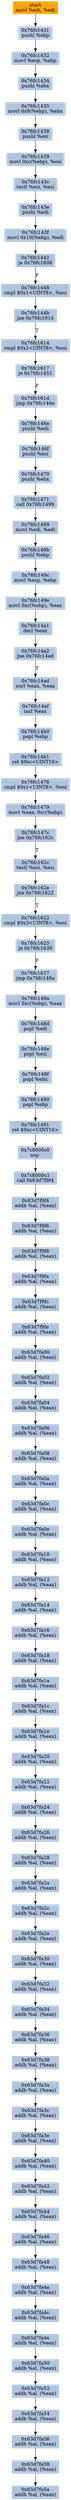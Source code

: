digraph G {
node[shape=rectangle,style=filled,fillcolor=lightsteelblue,color=lightsteelblue]
bgcolor="transparent"
a0x76fc142fmovl_edi_edi[label="start\nmovl %edi, %edi",color="lightgrey",fillcolor="orange"];
a0x76fc1431pushl_ebp[label="0x76fc1431\npushl %ebp"];
a0x76fc1432movl_esp_ebp[label="0x76fc1432\nmovl %esp, %ebp"];
a0x76fc1434pushl_ebx[label="0x76fc1434\npushl %ebx"];
a0x76fc1435movl_0x8ebp__ebx[label="0x76fc1435\nmovl 0x8(%ebp), %ebx"];
a0x76fc1438pushl_esi[label="0x76fc1438\npushl %esi"];
a0x76fc1439movl_0xcebp__esi[label="0x76fc1439\nmovl 0xc(%ebp), %esi"];
a0x76fc143ctestl_esi_esi[label="0x76fc143c\ntestl %esi, %esi"];
a0x76fc143epushl_edi[label="0x76fc143e\npushl %edi"];
a0x76fc143fmovl_0x10ebp__edi[label="0x76fc143f\nmovl 0x10(%ebp), %edi"];
a0x76fc1442je_0x76fc1608[label="0x76fc1442\nje 0x76fc1608"];
a0x76fc1448cmpl_0x1UINT8_esi[label="0x76fc1448\ncmpl $0x1<UINT8>, %esi"];
a0x76fc144bjne_0x76fc1614[label="0x76fc144b\njne 0x76fc1614"];
a0x76fc1614cmpl_0x2UINT8_esi[label="0x76fc1614\ncmpl $0x2<UINT8>, %esi"];
a0x76fc1617je_0x76fc1451[label="0x76fc1617\nje 0x76fc1451"];
a0x76fc161djmp_0x76fc146e[label="0x76fc161d\njmp 0x76fc146e"];
a0x76fc146epushl_edi[label="0x76fc146e\npushl %edi"];
a0x76fc146fpushl_esi[label="0x76fc146f\npushl %esi"];
a0x76fc1470pushl_ebx[label="0x76fc1470\npushl %ebx"];
a0x76fc1471call_0x76fc1499[label="0x76fc1471\ncall 0x76fc1499"];
a0x76fc1499movl_edi_edi[label="0x76fc1499\nmovl %edi, %edi"];
a0x76fc149bpushl_ebp[label="0x76fc149b\npushl %ebp"];
a0x76fc149cmovl_esp_ebp[label="0x76fc149c\nmovl %esp, %ebp"];
a0x76fc149emovl_0xcebp__eax[label="0x76fc149e\nmovl 0xc(%ebp), %eax"];
a0x76fc14a1decl_eax[label="0x76fc14a1\ndecl %eax"];
a0x76fc14a2jne_0x76fc14ad[label="0x76fc14a2\njne 0x76fc14ad"];
a0x76fc14adxorl_eax_eax[label="0x76fc14ad\nxorl %eax, %eax"];
a0x76fc14afincl_eax[label="0x76fc14af\nincl %eax"];
a0x76fc14b0popl_ebp[label="0x76fc14b0\npopl %ebp"];
a0x76fc14b1ret_0xcUINT16[label="0x76fc14b1\nret $0xc<UINT16>"];
a0x76fc1476cmpl_0x1UINT8_esi[label="0x76fc1476\ncmpl $0x1<UINT8>, %esi"];
a0x76fc1479movl_eax_0xcebp_[label="0x76fc1479\nmovl %eax, 0xc(%ebp)"];
a0x76fc147cjne_0x76fc162c[label="0x76fc147c\njne 0x76fc162c"];
a0x76fc162ctestl_esi_esi[label="0x76fc162c\ntestl %esi, %esi"];
a0x76fc162ejne_0x76fc1622[label="0x76fc162e\njne 0x76fc1622"];
a0x76fc1622cmpl_0x3UINT8_esi[label="0x76fc1622\ncmpl $0x3<UINT8>, %esi"];
a0x76fc1625je_0x76fc1630[label="0x76fc1625\nje 0x76fc1630"];
a0x76fc1627jmp_0x76fc148a[label="0x76fc1627\njmp 0x76fc148a"];
a0x76fc148amovl_0xcebp__eax[label="0x76fc148a\nmovl 0xc(%ebp), %eax"];
a0x76fc148dpopl_edi[label="0x76fc148d\npopl %edi"];
a0x76fc148epopl_esi[label="0x76fc148e\npopl %esi"];
a0x76fc148fpopl_ebx[label="0x76fc148f\npopl %ebx"];
a0x76fc1490popl_ebp[label="0x76fc1490\npopl %ebp"];
a0x76fc1491ret_0xcUINT16[label="0x76fc1491\nret $0xc<UINT16>"];
a0x7c8000c0nop_[label="0x7c8000c0\nnop "];
a0x7c8000c1call_0x63d7f9f4[label="0x7c8000c1\ncall 0x63d7f9f4"];
a0x63d7f9f4addb_al_eax_[label="0x63d7f9f4\naddb %al, (%eax)"];
a0x63d7f9f6addb_al_eax_[label="0x63d7f9f6\naddb %al, (%eax)"];
a0x63d7f9f8addb_al_eax_[label="0x63d7f9f8\naddb %al, (%eax)"];
a0x63d7f9faaddb_al_eax_[label="0x63d7f9fa\naddb %al, (%eax)"];
a0x63d7f9fcaddb_al_eax_[label="0x63d7f9fc\naddb %al, (%eax)"];
a0x63d7f9feaddb_al_eax_[label="0x63d7f9fe\naddb %al, (%eax)"];
a0x63d7fa00addb_al_eax_[label="0x63d7fa00\naddb %al, (%eax)"];
a0x63d7fa02addb_al_eax_[label="0x63d7fa02\naddb %al, (%eax)"];
a0x63d7fa04addb_al_eax_[label="0x63d7fa04\naddb %al, (%eax)"];
a0x63d7fa06addb_al_eax_[label="0x63d7fa06\naddb %al, (%eax)"];
a0x63d7fa08addb_al_eax_[label="0x63d7fa08\naddb %al, (%eax)"];
a0x63d7fa0aaddb_al_eax_[label="0x63d7fa0a\naddb %al, (%eax)"];
a0x63d7fa0caddb_al_eax_[label="0x63d7fa0c\naddb %al, (%eax)"];
a0x63d7fa0eaddb_al_eax_[label="0x63d7fa0e\naddb %al, (%eax)"];
a0x63d7fa10addb_al_eax_[label="0x63d7fa10\naddb %al, (%eax)"];
a0x63d7fa12addb_al_eax_[label="0x63d7fa12\naddb %al, (%eax)"];
a0x63d7fa14addb_al_eax_[label="0x63d7fa14\naddb %al, (%eax)"];
a0x63d7fa16addb_al_eax_[label="0x63d7fa16\naddb %al, (%eax)"];
a0x63d7fa18addb_al_eax_[label="0x63d7fa18\naddb %al, (%eax)"];
a0x63d7fa1aaddb_al_eax_[label="0x63d7fa1a\naddb %al, (%eax)"];
a0x63d7fa1caddb_al_eax_[label="0x63d7fa1c\naddb %al, (%eax)"];
a0x63d7fa1eaddb_al_eax_[label="0x63d7fa1e\naddb %al, (%eax)"];
a0x63d7fa20addb_al_eax_[label="0x63d7fa20\naddb %al, (%eax)"];
a0x63d7fa22addb_al_eax_[label="0x63d7fa22\naddb %al, (%eax)"];
a0x63d7fa24addb_al_eax_[label="0x63d7fa24\naddb %al, (%eax)"];
a0x63d7fa26addb_al_eax_[label="0x63d7fa26\naddb %al, (%eax)"];
a0x63d7fa28addb_al_eax_[label="0x63d7fa28\naddb %al, (%eax)"];
a0x63d7fa2aaddb_al_eax_[label="0x63d7fa2a\naddb %al, (%eax)"];
a0x63d7fa2caddb_al_eax_[label="0x63d7fa2c\naddb %al, (%eax)"];
a0x63d7fa2eaddb_al_eax_[label="0x63d7fa2e\naddb %al, (%eax)"];
a0x63d7fa30addb_al_eax_[label="0x63d7fa30\naddb %al, (%eax)"];
a0x63d7fa32addb_al_eax_[label="0x63d7fa32\naddb %al, (%eax)"];
a0x63d7fa34addb_al_eax_[label="0x63d7fa34\naddb %al, (%eax)"];
a0x63d7fa36addb_al_eax_[label="0x63d7fa36\naddb %al, (%eax)"];
a0x63d7fa38addb_al_eax_[label="0x63d7fa38\naddb %al, (%eax)"];
a0x63d7fa3aaddb_al_eax_[label="0x63d7fa3a\naddb %al, (%eax)"];
a0x63d7fa3caddb_al_eax_[label="0x63d7fa3c\naddb %al, (%eax)"];
a0x63d7fa3eaddb_al_eax_[label="0x63d7fa3e\naddb %al, (%eax)"];
a0x63d7fa40addb_al_eax_[label="0x63d7fa40\naddb %al, (%eax)"];
a0x63d7fa42addb_al_eax_[label="0x63d7fa42\naddb %al, (%eax)"];
a0x63d7fa44addb_al_eax_[label="0x63d7fa44\naddb %al, (%eax)"];
a0x63d7fa46addb_al_eax_[label="0x63d7fa46\naddb %al, (%eax)"];
a0x63d7fa48addb_al_eax_[label="0x63d7fa48\naddb %al, (%eax)"];
a0x63d7fa4aaddb_al_eax_[label="0x63d7fa4a\naddb %al, (%eax)"];
a0x63d7fa4caddb_al_eax_[label="0x63d7fa4c\naddb %al, (%eax)"];
a0x63d7fa4eaddb_al_eax_[label="0x63d7fa4e\naddb %al, (%eax)"];
a0x63d7fa50addb_al_eax_[label="0x63d7fa50\naddb %al, (%eax)"];
a0x63d7fa52addb_al_eax_[label="0x63d7fa52\naddb %al, (%eax)"];
a0x63d7fa54addb_al_eax_[label="0x63d7fa54\naddb %al, (%eax)"];
a0x63d7fa56addb_al_eax_[label="0x63d7fa56\naddb %al, (%eax)"];
a0x63d7fa58addb_al_eax_[label="0x63d7fa58\naddb %al, (%eax)"];
a0x63d7fa5aaddb_al_eax_[label="0x63d7fa5a\naddb %al, (%eax)"];
a0x76fc142fmovl_edi_edi -> a0x76fc1431pushl_ebp [color="#000000"];
a0x76fc1431pushl_ebp -> a0x76fc1432movl_esp_ebp [color="#000000"];
a0x76fc1432movl_esp_ebp -> a0x76fc1434pushl_ebx [color="#000000"];
a0x76fc1434pushl_ebx -> a0x76fc1435movl_0x8ebp__ebx [color="#000000"];
a0x76fc1435movl_0x8ebp__ebx -> a0x76fc1438pushl_esi [color="#000000"];
a0x76fc1438pushl_esi -> a0x76fc1439movl_0xcebp__esi [color="#000000"];
a0x76fc1439movl_0xcebp__esi -> a0x76fc143ctestl_esi_esi [color="#000000"];
a0x76fc143ctestl_esi_esi -> a0x76fc143epushl_edi [color="#000000"];
a0x76fc143epushl_edi -> a0x76fc143fmovl_0x10ebp__edi [color="#000000"];
a0x76fc143fmovl_0x10ebp__edi -> a0x76fc1442je_0x76fc1608 [color="#000000"];
a0x76fc1442je_0x76fc1608 -> a0x76fc1448cmpl_0x1UINT8_esi [color="#000000",label="F"];
a0x76fc1448cmpl_0x1UINT8_esi -> a0x76fc144bjne_0x76fc1614 [color="#000000"];
a0x76fc144bjne_0x76fc1614 -> a0x76fc1614cmpl_0x2UINT8_esi [color="#000000",label="T"];
a0x76fc1614cmpl_0x2UINT8_esi -> a0x76fc1617je_0x76fc1451 [color="#000000"];
a0x76fc1617je_0x76fc1451 -> a0x76fc161djmp_0x76fc146e [color="#000000",label="F"];
a0x76fc161djmp_0x76fc146e -> a0x76fc146epushl_edi [color="#000000"];
a0x76fc146epushl_edi -> a0x76fc146fpushl_esi [color="#000000"];
a0x76fc146fpushl_esi -> a0x76fc1470pushl_ebx [color="#000000"];
a0x76fc1470pushl_ebx -> a0x76fc1471call_0x76fc1499 [color="#000000"];
a0x76fc1471call_0x76fc1499 -> a0x76fc1499movl_edi_edi [color="#000000"];
a0x76fc1499movl_edi_edi -> a0x76fc149bpushl_ebp [color="#000000"];
a0x76fc149bpushl_ebp -> a0x76fc149cmovl_esp_ebp [color="#000000"];
a0x76fc149cmovl_esp_ebp -> a0x76fc149emovl_0xcebp__eax [color="#000000"];
a0x76fc149emovl_0xcebp__eax -> a0x76fc14a1decl_eax [color="#000000"];
a0x76fc14a1decl_eax -> a0x76fc14a2jne_0x76fc14ad [color="#000000"];
a0x76fc14a2jne_0x76fc14ad -> a0x76fc14adxorl_eax_eax [color="#000000",label="T"];
a0x76fc14adxorl_eax_eax -> a0x76fc14afincl_eax [color="#000000"];
a0x76fc14afincl_eax -> a0x76fc14b0popl_ebp [color="#000000"];
a0x76fc14b0popl_ebp -> a0x76fc14b1ret_0xcUINT16 [color="#000000"];
a0x76fc14b1ret_0xcUINT16 -> a0x76fc1476cmpl_0x1UINT8_esi [color="#000000"];
a0x76fc1476cmpl_0x1UINT8_esi -> a0x76fc1479movl_eax_0xcebp_ [color="#000000"];
a0x76fc1479movl_eax_0xcebp_ -> a0x76fc147cjne_0x76fc162c [color="#000000"];
a0x76fc147cjne_0x76fc162c -> a0x76fc162ctestl_esi_esi [color="#000000",label="T"];
a0x76fc162ctestl_esi_esi -> a0x76fc162ejne_0x76fc1622 [color="#000000"];
a0x76fc162ejne_0x76fc1622 -> a0x76fc1622cmpl_0x3UINT8_esi [color="#000000",label="T"];
a0x76fc1622cmpl_0x3UINT8_esi -> a0x76fc1625je_0x76fc1630 [color="#000000"];
a0x76fc1625je_0x76fc1630 -> a0x76fc1627jmp_0x76fc148a [color="#000000",label="F"];
a0x76fc1627jmp_0x76fc148a -> a0x76fc148amovl_0xcebp__eax [color="#000000"];
a0x76fc148amovl_0xcebp__eax -> a0x76fc148dpopl_edi [color="#000000"];
a0x76fc148dpopl_edi -> a0x76fc148epopl_esi [color="#000000"];
a0x76fc148epopl_esi -> a0x76fc148fpopl_ebx [color="#000000"];
a0x76fc148fpopl_ebx -> a0x76fc1490popl_ebp [color="#000000"];
a0x76fc1490popl_ebp -> a0x76fc1491ret_0xcUINT16 [color="#000000"];
a0x76fc1491ret_0xcUINT16 -> a0x7c8000c0nop_ [color="#000000"];
a0x7c8000c0nop_ -> a0x7c8000c1call_0x63d7f9f4 [color="#000000"];
a0x7c8000c1call_0x63d7f9f4 -> a0x63d7f9f4addb_al_eax_ [color="#000000"];
a0x63d7f9f4addb_al_eax_ -> a0x63d7f9f6addb_al_eax_ [color="#000000"];
a0x63d7f9f6addb_al_eax_ -> a0x63d7f9f8addb_al_eax_ [color="#000000"];
a0x63d7f9f8addb_al_eax_ -> a0x63d7f9faaddb_al_eax_ [color="#000000"];
a0x63d7f9faaddb_al_eax_ -> a0x63d7f9fcaddb_al_eax_ [color="#000000"];
a0x63d7f9fcaddb_al_eax_ -> a0x63d7f9feaddb_al_eax_ [color="#000000"];
a0x63d7f9feaddb_al_eax_ -> a0x63d7fa00addb_al_eax_ [color="#000000"];
a0x63d7fa00addb_al_eax_ -> a0x63d7fa02addb_al_eax_ [color="#000000"];
a0x63d7fa02addb_al_eax_ -> a0x63d7fa04addb_al_eax_ [color="#000000"];
a0x63d7fa04addb_al_eax_ -> a0x63d7fa06addb_al_eax_ [color="#000000"];
a0x63d7fa06addb_al_eax_ -> a0x63d7fa08addb_al_eax_ [color="#000000"];
a0x63d7fa08addb_al_eax_ -> a0x63d7fa0aaddb_al_eax_ [color="#000000"];
a0x63d7fa0aaddb_al_eax_ -> a0x63d7fa0caddb_al_eax_ [color="#000000"];
a0x63d7fa0caddb_al_eax_ -> a0x63d7fa0eaddb_al_eax_ [color="#000000"];
a0x63d7fa0eaddb_al_eax_ -> a0x63d7fa10addb_al_eax_ [color="#000000"];
a0x63d7fa10addb_al_eax_ -> a0x63d7fa12addb_al_eax_ [color="#000000"];
a0x63d7fa12addb_al_eax_ -> a0x63d7fa14addb_al_eax_ [color="#000000"];
a0x63d7fa14addb_al_eax_ -> a0x63d7fa16addb_al_eax_ [color="#000000"];
a0x63d7fa16addb_al_eax_ -> a0x63d7fa18addb_al_eax_ [color="#000000"];
a0x63d7fa18addb_al_eax_ -> a0x63d7fa1aaddb_al_eax_ [color="#000000"];
a0x63d7fa1aaddb_al_eax_ -> a0x63d7fa1caddb_al_eax_ [color="#000000"];
a0x63d7fa1caddb_al_eax_ -> a0x63d7fa1eaddb_al_eax_ [color="#000000"];
a0x63d7fa1eaddb_al_eax_ -> a0x63d7fa20addb_al_eax_ [color="#000000"];
a0x63d7fa20addb_al_eax_ -> a0x63d7fa22addb_al_eax_ [color="#000000"];
a0x63d7fa22addb_al_eax_ -> a0x63d7fa24addb_al_eax_ [color="#000000"];
a0x63d7fa24addb_al_eax_ -> a0x63d7fa26addb_al_eax_ [color="#000000"];
a0x63d7fa26addb_al_eax_ -> a0x63d7fa28addb_al_eax_ [color="#000000"];
a0x63d7fa28addb_al_eax_ -> a0x63d7fa2aaddb_al_eax_ [color="#000000"];
a0x63d7fa2aaddb_al_eax_ -> a0x63d7fa2caddb_al_eax_ [color="#000000"];
a0x63d7fa2caddb_al_eax_ -> a0x63d7fa2eaddb_al_eax_ [color="#000000"];
a0x63d7fa2eaddb_al_eax_ -> a0x63d7fa30addb_al_eax_ [color="#000000"];
a0x63d7fa30addb_al_eax_ -> a0x63d7fa32addb_al_eax_ [color="#000000"];
a0x63d7fa32addb_al_eax_ -> a0x63d7fa34addb_al_eax_ [color="#000000"];
a0x63d7fa34addb_al_eax_ -> a0x63d7fa36addb_al_eax_ [color="#000000"];
a0x63d7fa36addb_al_eax_ -> a0x63d7fa38addb_al_eax_ [color="#000000"];
a0x63d7fa38addb_al_eax_ -> a0x63d7fa3aaddb_al_eax_ [color="#000000"];
a0x63d7fa3aaddb_al_eax_ -> a0x63d7fa3caddb_al_eax_ [color="#000000"];
a0x63d7fa3caddb_al_eax_ -> a0x63d7fa3eaddb_al_eax_ [color="#000000"];
a0x63d7fa3eaddb_al_eax_ -> a0x63d7fa40addb_al_eax_ [color="#000000"];
a0x63d7fa40addb_al_eax_ -> a0x63d7fa42addb_al_eax_ [color="#000000"];
a0x63d7fa42addb_al_eax_ -> a0x63d7fa44addb_al_eax_ [color="#000000"];
a0x63d7fa44addb_al_eax_ -> a0x63d7fa46addb_al_eax_ [color="#000000"];
a0x63d7fa46addb_al_eax_ -> a0x63d7fa48addb_al_eax_ [color="#000000"];
a0x63d7fa48addb_al_eax_ -> a0x63d7fa4aaddb_al_eax_ [color="#000000"];
a0x63d7fa4aaddb_al_eax_ -> a0x63d7fa4caddb_al_eax_ [color="#000000"];
a0x63d7fa4caddb_al_eax_ -> a0x63d7fa4eaddb_al_eax_ [color="#000000"];
a0x63d7fa4eaddb_al_eax_ -> a0x63d7fa50addb_al_eax_ [color="#000000"];
a0x63d7fa50addb_al_eax_ -> a0x63d7fa52addb_al_eax_ [color="#000000"];
a0x63d7fa52addb_al_eax_ -> a0x63d7fa54addb_al_eax_ [color="#000000"];
a0x63d7fa54addb_al_eax_ -> a0x63d7fa56addb_al_eax_ [color="#000000"];
a0x63d7fa56addb_al_eax_ -> a0x63d7fa58addb_al_eax_ [color="#000000"];
a0x63d7fa58addb_al_eax_ -> a0x63d7fa5aaddb_al_eax_ [color="#000000"];
}

